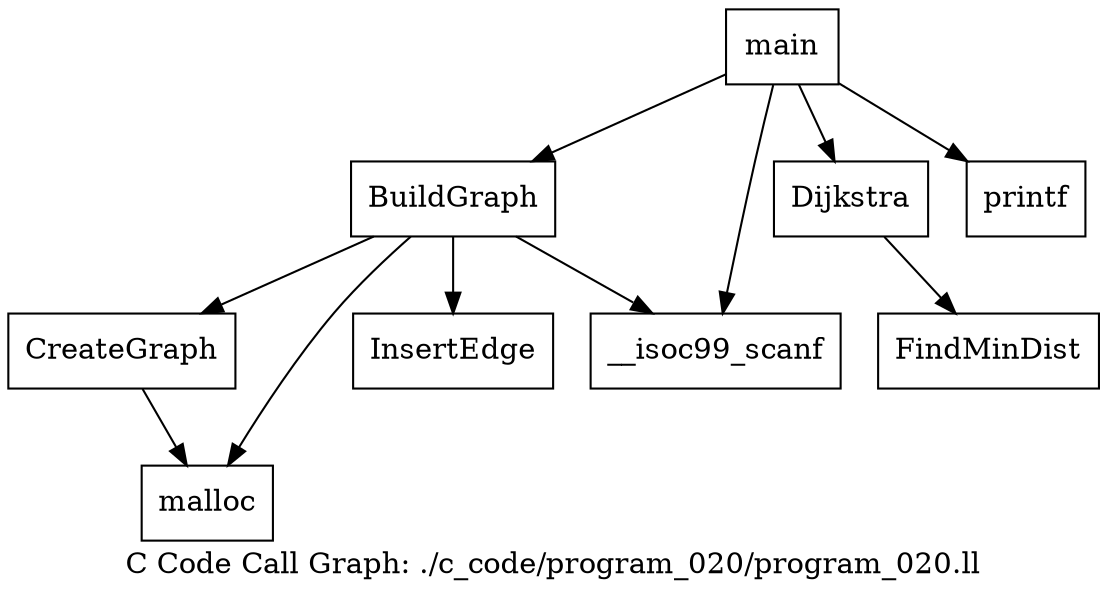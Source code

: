 digraph "C Code Call Graph: ./c_code/program_020/program_020.ll" {
	label="C Code Call Graph: ./c_code/program_020/program_020.ll";

	Node0x55c2ac5b6bf0 [shape=record,label="{CreateGraph}"];
	Node0x55c2ac5b6bf0 -> Node0x55c2ac5b6c70;
	Node0x55c2ac5b6c70 [shape=record,label="{malloc}"];
	Node0x55c2ac5b6d20 [shape=record,label="{InsertEdge}"];
	Node0x55c2ac5b6e50 [shape=record,label="{BuildGraph}"];
	Node0x55c2ac5b6e50 -> Node0x55c2ac5b6bf0;
	Node0x55c2ac5b6e50 -> Node0x55c2ac5b6c70;
	Node0x55c2ac5b6e50 -> Node0x55c2ac5b6f00;
	Node0x55c2ac5b6e50 -> Node0x55c2ac5b6d20;
	Node0x55c2ac5b6f00 [shape=record,label="{__isoc99_scanf}"];
	Node0x55c2ac5bc010 [shape=record,label="{FindMinDist}"];
	Node0x55c2ac5bc090 [shape=record,label="{Dijkstra}"];
	Node0x55c2ac5bc090 -> Node0x55c2ac5bc010;
	Node0x55c2ac5bc140 [shape=record,label="{main}"];
	Node0x55c2ac5bc140 -> Node0x55c2ac5b6f00;
	Node0x55c2ac5bc140 -> Node0x55c2ac5b6e50;
	Node0x55c2ac5bc140 -> Node0x55c2ac5bc090;
	Node0x55c2ac5bc140 -> Node0x55c2ac5bc1f0;
	Node0x55c2ac5bc1f0 [shape=record,label="{printf}"];
}
